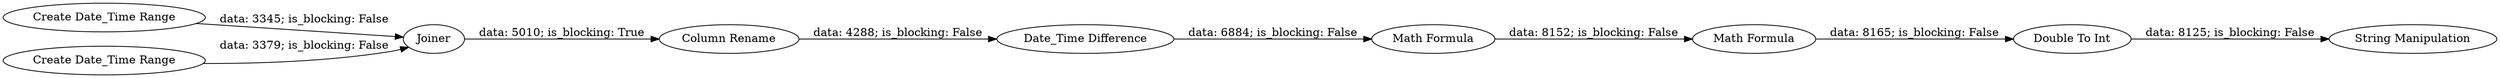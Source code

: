 digraph {
	"-6662691730838830622_11" [label="String Manipulation"]
	"-6662691730838830622_12" [label="Double To Int"]
	"-6662691730838830622_2" [label="Create Date_Time Range"]
	"-6662691730838830622_3" [label="Create Date_Time Range"]
	"-6662691730838830622_10" [label="Math Formula"]
	"-6662691730838830622_7" [label="Date_Time Difference"]
	"-6662691730838830622_4" [label=Joiner]
	"-6662691730838830622_6" [label="Column Rename"]
	"-6662691730838830622_8" [label="Math Formula"]
	"-6662691730838830622_12" -> "-6662691730838830622_11" [label="data: 8125; is_blocking: False"]
	"-6662691730838830622_10" -> "-6662691730838830622_12" [label="data: 8165; is_blocking: False"]
	"-6662691730838830622_7" -> "-6662691730838830622_8" [label="data: 6884; is_blocking: False"]
	"-6662691730838830622_4" -> "-6662691730838830622_6" [label="data: 5010; is_blocking: True"]
	"-6662691730838830622_8" -> "-6662691730838830622_10" [label="data: 8152; is_blocking: False"]
	"-6662691730838830622_2" -> "-6662691730838830622_4" [label="data: 3345; is_blocking: False"]
	"-6662691730838830622_3" -> "-6662691730838830622_4" [label="data: 3379; is_blocking: False"]
	"-6662691730838830622_6" -> "-6662691730838830622_7" [label="data: 4288; is_blocking: False"]
	rankdir=LR
}
